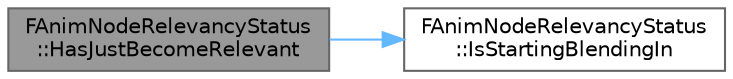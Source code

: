 digraph "FAnimNodeRelevancyStatus::HasJustBecomeRelevant"
{
 // INTERACTIVE_SVG=YES
 // LATEX_PDF_SIZE
  bgcolor="transparent";
  edge [fontname=Helvetica,fontsize=10,labelfontname=Helvetica,labelfontsize=10];
  node [fontname=Helvetica,fontsize=10,shape=box,height=0.2,width=0.4];
  rankdir="LR";
  Node1 [id="Node000001",label="FAnimNodeRelevancyStatus\l::HasJustBecomeRelevant",height=0.2,width=0.4,color="gray40", fillcolor="grey60", style="filled", fontcolor="black",tooltip=" "];
  Node1 -> Node2 [id="edge1_Node000001_Node000002",color="steelblue1",style="solid",tooltip=" "];
  Node2 [id="Node000002",label="FAnimNodeRelevancyStatus\l::IsStartingBlendingIn",height=0.2,width=0.4,color="grey40", fillcolor="white", style="filled",URL="$da/d50/structFAnimNodeRelevancyStatus.html#af28c649e3c3f023469f0a18085730d6a",tooltip=" "];
}
